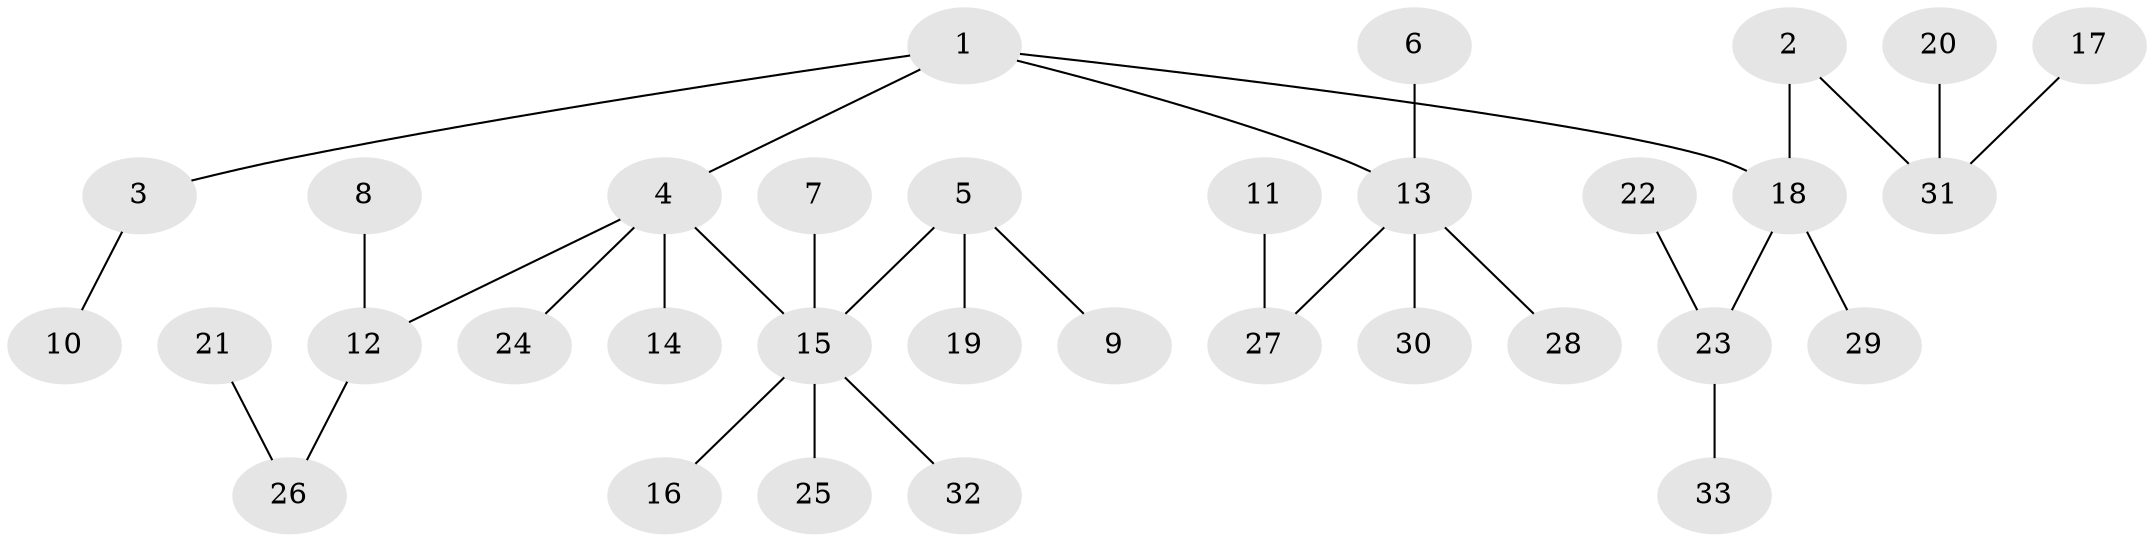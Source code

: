 // original degree distribution, {5: 0.03076923076923077, 4: 0.07692307692307693, 2: 0.27692307692307694, 3: 0.16923076923076924, 1: 0.4461538461538462}
// Generated by graph-tools (version 1.1) at 2025/50/03/09/25 03:50:22]
// undirected, 33 vertices, 32 edges
graph export_dot {
graph [start="1"]
  node [color=gray90,style=filled];
  1;
  2;
  3;
  4;
  5;
  6;
  7;
  8;
  9;
  10;
  11;
  12;
  13;
  14;
  15;
  16;
  17;
  18;
  19;
  20;
  21;
  22;
  23;
  24;
  25;
  26;
  27;
  28;
  29;
  30;
  31;
  32;
  33;
  1 -- 3 [weight=1.0];
  1 -- 4 [weight=1.0];
  1 -- 13 [weight=1.0];
  1 -- 18 [weight=1.0];
  2 -- 18 [weight=1.0];
  2 -- 31 [weight=1.0];
  3 -- 10 [weight=1.0];
  4 -- 12 [weight=1.0];
  4 -- 14 [weight=1.0];
  4 -- 15 [weight=1.0];
  4 -- 24 [weight=1.0];
  5 -- 9 [weight=1.0];
  5 -- 15 [weight=1.0];
  5 -- 19 [weight=1.0];
  6 -- 13 [weight=1.0];
  7 -- 15 [weight=1.0];
  8 -- 12 [weight=1.0];
  11 -- 27 [weight=1.0];
  12 -- 26 [weight=1.0];
  13 -- 27 [weight=1.0];
  13 -- 28 [weight=1.0];
  13 -- 30 [weight=1.0];
  15 -- 16 [weight=1.0];
  15 -- 25 [weight=1.0];
  15 -- 32 [weight=1.0];
  17 -- 31 [weight=1.0];
  18 -- 23 [weight=1.0];
  18 -- 29 [weight=1.0];
  20 -- 31 [weight=1.0];
  21 -- 26 [weight=1.0];
  22 -- 23 [weight=1.0];
  23 -- 33 [weight=1.0];
}
